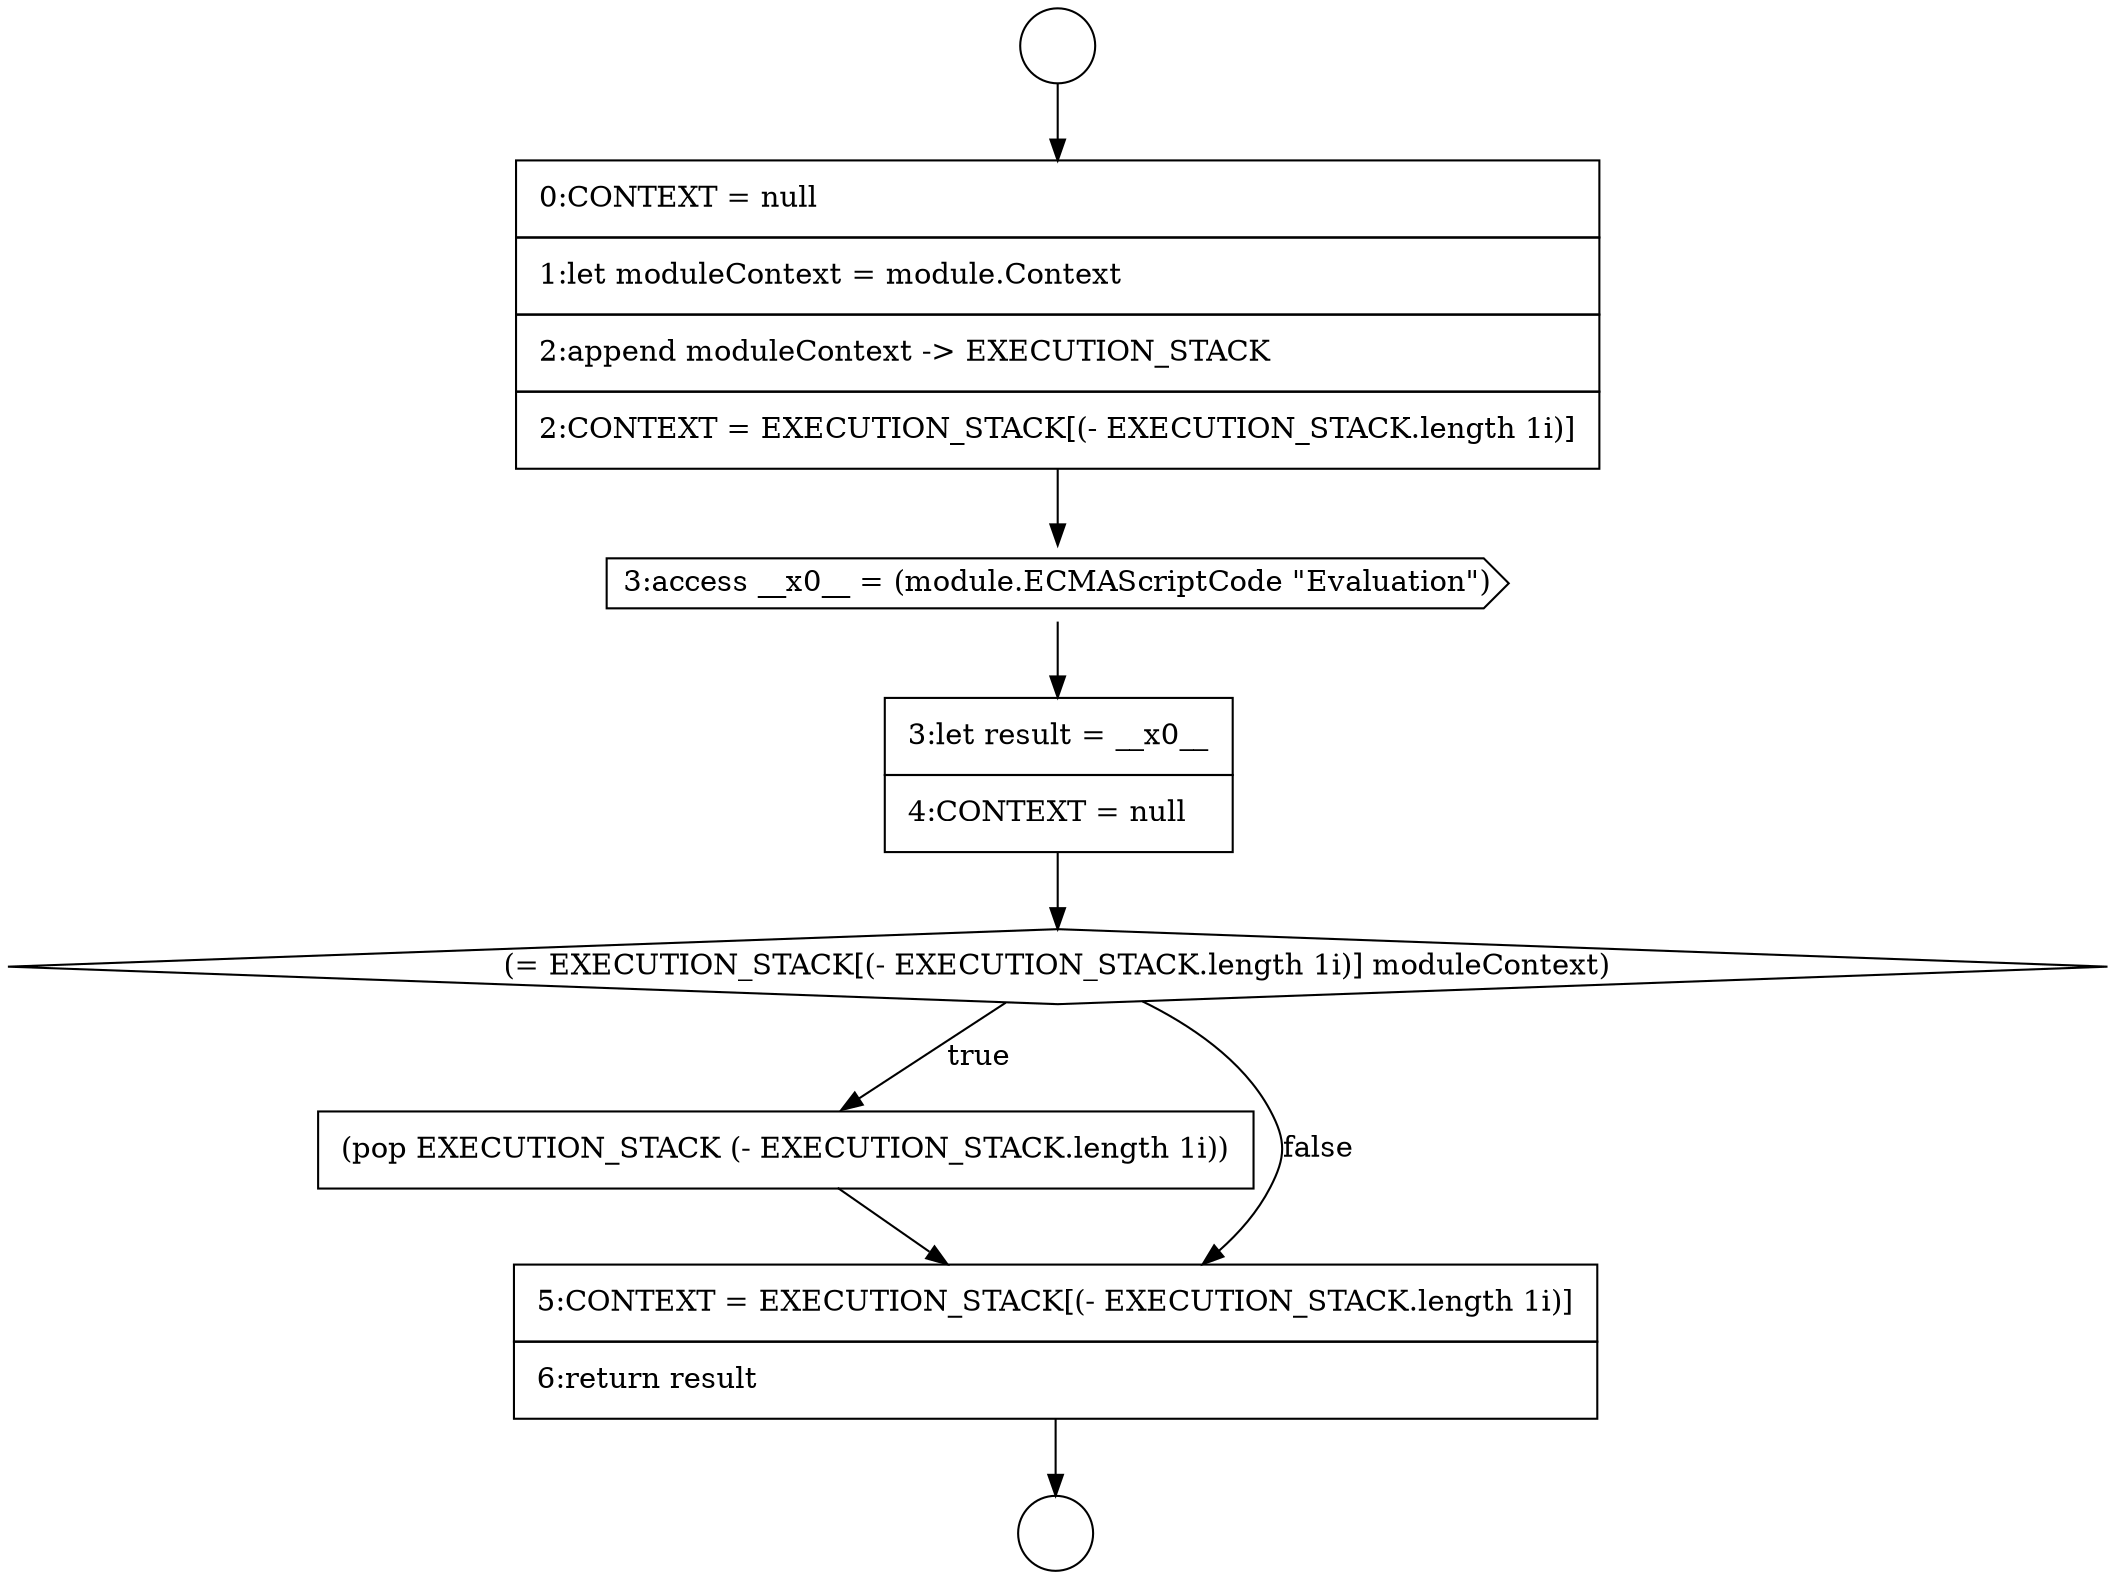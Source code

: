 digraph {
  node0 [shape=circle label=" " color="black" fillcolor="white" style=filled]
  node5 [shape=diamond, label=<<font color="black">(= EXECUTION_STACK[(- EXECUTION_STACK.length 1i)] moduleContext)</font>> color="black" fillcolor="white" style=filled]
  node1 [shape=circle label=" " color="black" fillcolor="white" style=filled]
  node6 [shape=none, margin=0, label=<<font color="black">
    <table border="0" cellborder="1" cellspacing="0" cellpadding="10">
      <tr><td align="left">(pop EXECUTION_STACK (- EXECUTION_STACK.length 1i))</td></tr>
    </table>
  </font>> color="black" fillcolor="white" style=filled]
  node2 [shape=none, margin=0, label=<<font color="black">
    <table border="0" cellborder="1" cellspacing="0" cellpadding="10">
      <tr><td align="left">0:CONTEXT = null</td></tr>
      <tr><td align="left">1:let moduleContext = module.Context</td></tr>
      <tr><td align="left">2:append moduleContext -&gt; EXECUTION_STACK</td></tr>
      <tr><td align="left">2:CONTEXT = EXECUTION_STACK[(- EXECUTION_STACK.length 1i)]</td></tr>
    </table>
  </font>> color="black" fillcolor="white" style=filled]
  node7 [shape=none, margin=0, label=<<font color="black">
    <table border="0" cellborder="1" cellspacing="0" cellpadding="10">
      <tr><td align="left">5:CONTEXT = EXECUTION_STACK[(- EXECUTION_STACK.length 1i)]</td></tr>
      <tr><td align="left">6:return result</td></tr>
    </table>
  </font>> color="black" fillcolor="white" style=filled]
  node3 [shape=cds, label=<<font color="black">3:access __x0__ = (module.ECMAScriptCode &quot;Evaluation&quot;)</font>> color="black" fillcolor="white" style=filled]
  node4 [shape=none, margin=0, label=<<font color="black">
    <table border="0" cellborder="1" cellspacing="0" cellpadding="10">
      <tr><td align="left">3:let result = __x0__</td></tr>
      <tr><td align="left">4:CONTEXT = null</td></tr>
    </table>
  </font>> color="black" fillcolor="white" style=filled]
  node3 -> node4 [ color="black"]
  node2 -> node3 [ color="black"]
  node0 -> node2 [ color="black"]
  node4 -> node5 [ color="black"]
  node5 -> node6 [label=<<font color="black">true</font>> color="black"]
  node5 -> node7 [label=<<font color="black">false</font>> color="black"]
  node7 -> node1 [ color="black"]
  node6 -> node7 [ color="black"]
}
